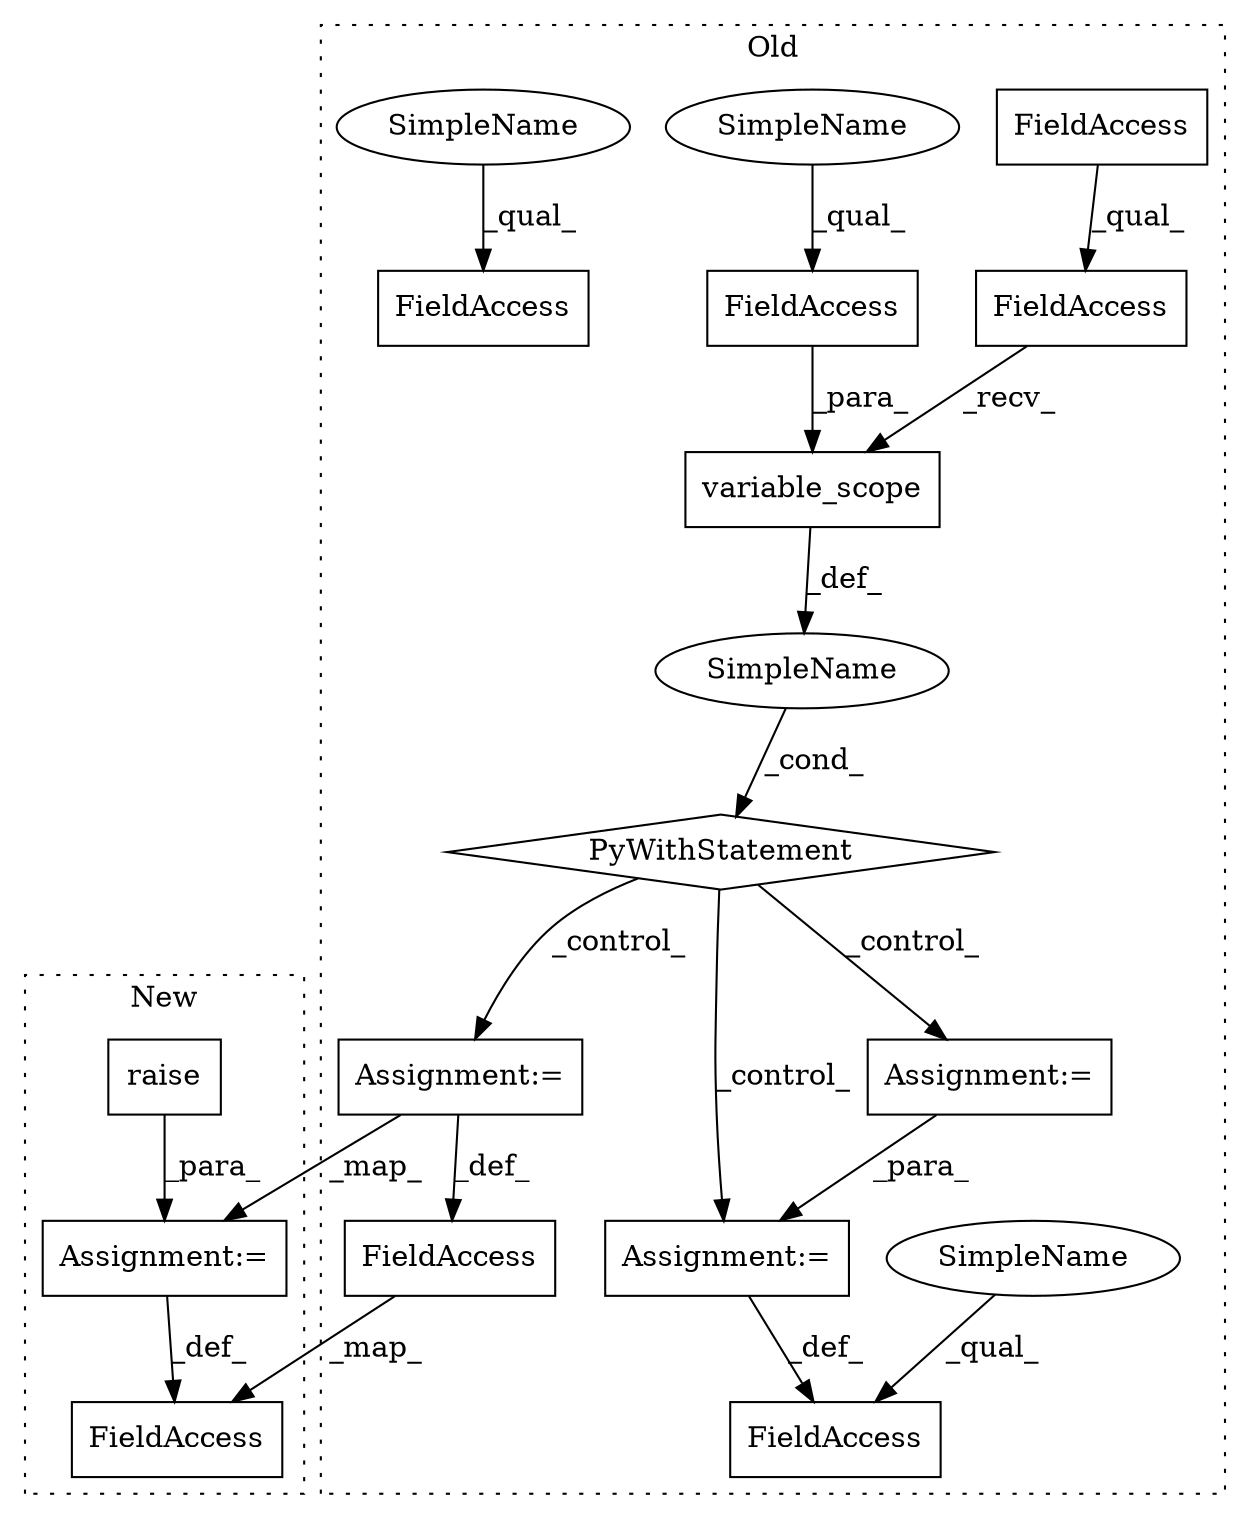 digraph G {
subgraph cluster0 {
1 [label="variable_scope" a="32" s="3012,3036" l="15,1" shape="box"];
3 [label="FieldAccess" a="22" s="3027" l="9" shape="box"];
4 [label="PyWithStatement" a="104" s="2981,3037" l="10,2" shape="diamond"];
5 [label="FieldAccess" a="22" s="3100" l="10" shape="box"];
6 [label="FieldAccess" a="22" s="2991" l="20" shape="box"];
7 [label="FieldAccess" a="22" s="2991" l="17" shape="box"];
8 [label="FieldAccess" a="22" s="3061" l="20" shape="box"];
9 [label="SimpleName" a="42" s="" l="" shape="ellipse"];
10 [label="Assignment:=" a="7" s="3051" l="2" shape="box"];
11 [label="Assignment:=" a="7" s="3081" l="1" shape="box"];
13 [label="FieldAccess" a="22" s="3164" l="12" shape="box"];
14 [label="Assignment:=" a="7" s="3099" l="1" shape="box"];
16 [label="SimpleName" a="42" s="3061" l="4" shape="ellipse"];
17 [label="SimpleName" a="42" s="3027" l="4" shape="ellipse"];
18 [label="SimpleName" a="42" s="3100" l="4" shape="ellipse"];
label = "Old";
style="dotted";
}
subgraph cluster1 {
2 [label="raise" a="32" s="2593" l="7" shape="box"];
12 [label="FieldAccess" a="22" s="2648" l="12" shape="box"];
15 [label="Assignment:=" a="7" s="2592" l="1" shape="box"];
label = "New";
style="dotted";
}
1 -> 9 [label="_def_"];
2 -> 15 [label="_para_"];
3 -> 1 [label="_para_"];
4 -> 14 [label="_control_"];
4 -> 10 [label="_control_"];
4 -> 11 [label="_control_"];
6 -> 1 [label="_recv_"];
7 -> 6 [label="_qual_"];
9 -> 4 [label="_cond_"];
10 -> 11 [label="_para_"];
11 -> 8 [label="_def_"];
13 -> 12 [label="_map_"];
14 -> 15 [label="_map_"];
14 -> 13 [label="_def_"];
15 -> 12 [label="_def_"];
16 -> 8 [label="_qual_"];
17 -> 3 [label="_qual_"];
18 -> 5 [label="_qual_"];
}